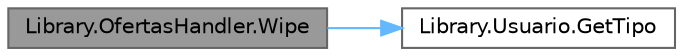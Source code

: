 digraph "Library.OfertasHandler.Wipe"
{
 // INTERACTIVE_SVG=YES
 // LATEX_PDF_SIZE
  bgcolor="transparent";
  edge [fontname=Helvetica,fontsize=10,labelfontname=Helvetica,labelfontsize=10];
  node [fontname=Helvetica,fontsize=10,shape=box,height=0.2,width=0.4];
  rankdir="LR";
  Node1 [label="Library.OfertasHandler.Wipe",height=0.2,width=0.4,color="gray40", fillcolor="grey60", style="filled", fontcolor="black",tooltip="Método para borrar los datos de la clase."];
  Node1 -> Node2 [color="steelblue1",style="solid"];
  Node2 [label="Library.Usuario.GetTipo",height=0.2,width=0.4,color="grey40", fillcolor="white", style="filled",URL="$classLibrary_1_1Usuario.html#a33099664c3da6b61454db7c3343deceb",tooltip="Checkea que tipo de usuario es, puede ser Administrador, Trabajador o Empleador."];
}
